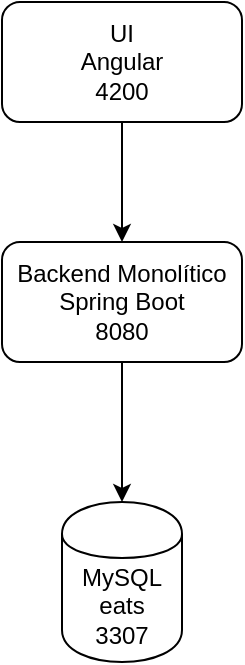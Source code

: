 <mxfile version="12.9.4" type="device"><diagram id="gMG5p4BxYOAIaT-OdHZg" name="Page-1"><mxGraphModel dx="868" dy="497" grid="1" gridSize="10" guides="1" tooltips="1" connect="1" arrows="1" fold="1" page="1" pageScale="1" pageWidth="850" pageHeight="1100" math="0" shadow="0"><root><mxCell id="0"/><mxCell id="1" parent="0"/><mxCell id="GBRgX1niAsCE0Xd7bSi3-1" value="MySQL&lt;br&gt;eats&lt;br&gt;3307" style="shape=cylinder;whiteSpace=wrap;html=1;boundedLbl=1;backgroundOutline=1;" vertex="1" parent="1"><mxGeometry x="300" y="290" width="60" height="80" as="geometry"/></mxCell><mxCell id="GBRgX1niAsCE0Xd7bSi3-5" style="edgeStyle=orthogonalEdgeStyle;rounded=0;orthogonalLoop=1;jettySize=auto;html=1;exitX=0.5;exitY=1;exitDx=0;exitDy=0;entryX=0.5;entryY=0;entryDx=0;entryDy=0;" edge="1" parent="1" source="GBRgX1niAsCE0Xd7bSi3-2" target="GBRgX1niAsCE0Xd7bSi3-3"><mxGeometry relative="1" as="geometry"/></mxCell><mxCell id="GBRgX1niAsCE0Xd7bSi3-2" value="UI&lt;br&gt;Angular&lt;br&gt;4200" style="rounded=1;whiteSpace=wrap;html=1;" vertex="1" parent="1"><mxGeometry x="270" y="40" width="120" height="60" as="geometry"/></mxCell><mxCell id="GBRgX1niAsCE0Xd7bSi3-6" style="edgeStyle=orthogonalEdgeStyle;rounded=0;orthogonalLoop=1;jettySize=auto;html=1;exitX=0.5;exitY=1;exitDx=0;exitDy=0;entryX=0.5;entryY=0;entryDx=0;entryDy=0;" edge="1" parent="1" source="GBRgX1niAsCE0Xd7bSi3-3" target="GBRgX1niAsCE0Xd7bSi3-1"><mxGeometry relative="1" as="geometry"/></mxCell><mxCell id="GBRgX1niAsCE0Xd7bSi3-3" value="Backend Monolítico&lt;br&gt;Spring Boot&lt;br&gt;8080" style="rounded=1;whiteSpace=wrap;html=1;" vertex="1" parent="1"><mxGeometry x="270" y="160" width="120" height="60" as="geometry"/></mxCell></root></mxGraphModel></diagram></mxfile>
